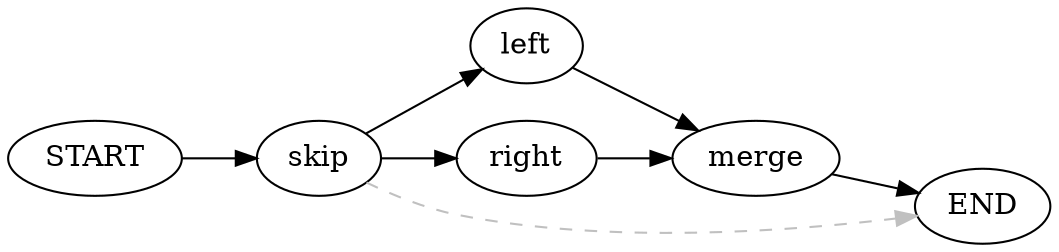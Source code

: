 digraph test {
  rankdir = "LR"
  START -> skip
  skip -> left
  skip -> right
  skip -> END [style=dashed,color=gray]
  left -> merge
  right -> merge
  merge -> END
}